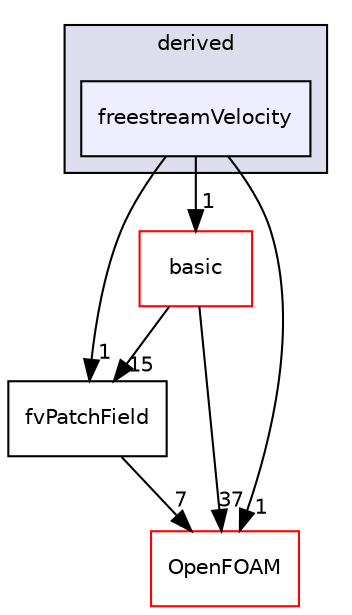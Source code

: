 digraph "src/finiteVolume/fields/fvPatchFields/derived/freestreamVelocity" {
  bgcolor=transparent;
  compound=true
  node [ fontsize="10", fontname="Helvetica"];
  edge [ labelfontsize="10", labelfontname="Helvetica"];
  subgraph clusterdir_ece9aa6b5af9a7776a75b0c1993b0910 {
    graph [ bgcolor="#ddddee", pencolor="black", label="derived" fontname="Helvetica", fontsize="10", URL="dir_ece9aa6b5af9a7776a75b0c1993b0910.html"]
  dir_92ad3e7c3811b57736b84549288a1b6b [shape=box, label="freestreamVelocity", style="filled", fillcolor="#eeeeff", pencolor="black", URL="dir_92ad3e7c3811b57736b84549288a1b6b.html"];
  }
  dir_546b14c9025d30bb5b92fa069dbdd82c [shape=box label="basic" color="red" URL="dir_546b14c9025d30bb5b92fa069dbdd82c.html"];
  dir_6b9423849569a7ee618201e7cfce9eaa [shape=box label="fvPatchField" URL="dir_6b9423849569a7ee618201e7cfce9eaa.html"];
  dir_c5473ff19b20e6ec4dfe5c310b3778a8 [shape=box label="OpenFOAM" color="red" URL="dir_c5473ff19b20e6ec4dfe5c310b3778a8.html"];
  dir_546b14c9025d30bb5b92fa069dbdd82c->dir_6b9423849569a7ee618201e7cfce9eaa [headlabel="15", labeldistance=1.5 headhref="dir_000892_001008.html"];
  dir_546b14c9025d30bb5b92fa069dbdd82c->dir_c5473ff19b20e6ec4dfe5c310b3778a8 [headlabel="37", labeldistance=1.5 headhref="dir_000892_002151.html"];
  dir_6b9423849569a7ee618201e7cfce9eaa->dir_c5473ff19b20e6ec4dfe5c310b3778a8 [headlabel="7", labeldistance=1.5 headhref="dir_001008_002151.html"];
  dir_92ad3e7c3811b57736b84549288a1b6b->dir_546b14c9025d30bb5b92fa069dbdd82c [headlabel="1", labeldistance=1.5 headhref="dir_000943_000892.html"];
  dir_92ad3e7c3811b57736b84549288a1b6b->dir_6b9423849569a7ee618201e7cfce9eaa [headlabel="1", labeldistance=1.5 headhref="dir_000943_001008.html"];
  dir_92ad3e7c3811b57736b84549288a1b6b->dir_c5473ff19b20e6ec4dfe5c310b3778a8 [headlabel="1", labeldistance=1.5 headhref="dir_000943_002151.html"];
}
